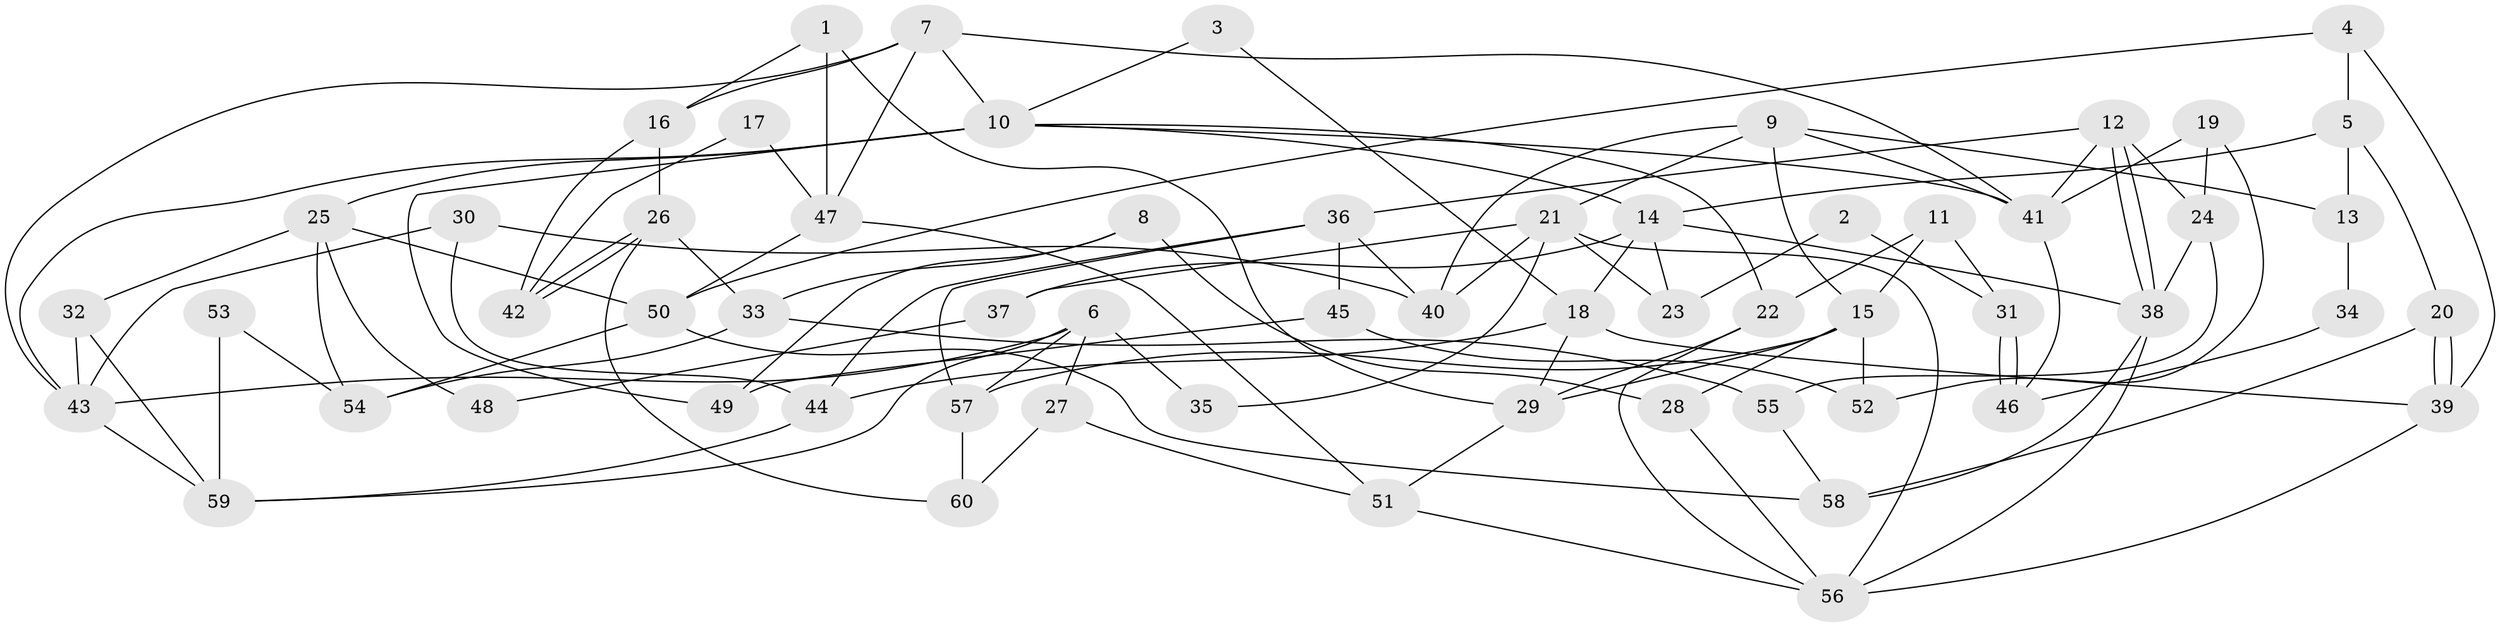 // Generated by graph-tools (version 1.1) at 2025/15/03/09/25 04:15:07]
// undirected, 60 vertices, 120 edges
graph export_dot {
graph [start="1"]
  node [color=gray90,style=filled];
  1;
  2;
  3;
  4;
  5;
  6;
  7;
  8;
  9;
  10;
  11;
  12;
  13;
  14;
  15;
  16;
  17;
  18;
  19;
  20;
  21;
  22;
  23;
  24;
  25;
  26;
  27;
  28;
  29;
  30;
  31;
  32;
  33;
  34;
  35;
  36;
  37;
  38;
  39;
  40;
  41;
  42;
  43;
  44;
  45;
  46;
  47;
  48;
  49;
  50;
  51;
  52;
  53;
  54;
  55;
  56;
  57;
  58;
  59;
  60;
  1 -- 16;
  1 -- 29;
  1 -- 47;
  2 -- 31;
  2 -- 23;
  3 -- 18;
  3 -- 10;
  4 -- 39;
  4 -- 50;
  4 -- 5;
  5 -- 14;
  5 -- 13;
  5 -- 20;
  6 -- 43;
  6 -- 59;
  6 -- 27;
  6 -- 35;
  6 -- 57;
  7 -- 10;
  7 -- 47;
  7 -- 16;
  7 -- 41;
  7 -- 43;
  8 -- 49;
  8 -- 28;
  8 -- 33;
  9 -- 41;
  9 -- 21;
  9 -- 13;
  9 -- 15;
  9 -- 40;
  10 -- 41;
  10 -- 43;
  10 -- 14;
  10 -- 22;
  10 -- 25;
  10 -- 49;
  11 -- 22;
  11 -- 15;
  11 -- 31;
  12 -- 24;
  12 -- 38;
  12 -- 38;
  12 -- 36;
  12 -- 41;
  13 -- 34;
  14 -- 38;
  14 -- 18;
  14 -- 23;
  14 -- 37;
  15 -- 57;
  15 -- 28;
  15 -- 29;
  15 -- 52;
  16 -- 26;
  16 -- 42;
  17 -- 42;
  17 -- 47;
  18 -- 39;
  18 -- 29;
  18 -- 44;
  19 -- 24;
  19 -- 41;
  19 -- 52;
  20 -- 39;
  20 -- 39;
  20 -- 58;
  21 -- 56;
  21 -- 40;
  21 -- 23;
  21 -- 35;
  21 -- 37;
  22 -- 29;
  22 -- 56;
  24 -- 55;
  24 -- 38;
  25 -- 50;
  25 -- 32;
  25 -- 48;
  25 -- 54;
  26 -- 42;
  26 -- 42;
  26 -- 33;
  26 -- 60;
  27 -- 60;
  27 -- 51;
  28 -- 56;
  29 -- 51;
  30 -- 40;
  30 -- 43;
  30 -- 44;
  31 -- 46;
  31 -- 46;
  32 -- 59;
  32 -- 43;
  33 -- 54;
  33 -- 55;
  34 -- 46;
  36 -- 44;
  36 -- 40;
  36 -- 45;
  36 -- 57;
  37 -- 48;
  38 -- 56;
  38 -- 58;
  39 -- 56;
  41 -- 46;
  43 -- 59;
  44 -- 59;
  45 -- 52;
  45 -- 49;
  47 -- 51;
  47 -- 50;
  50 -- 58;
  50 -- 54;
  51 -- 56;
  53 -- 59;
  53 -- 54;
  55 -- 58;
  57 -- 60;
}

